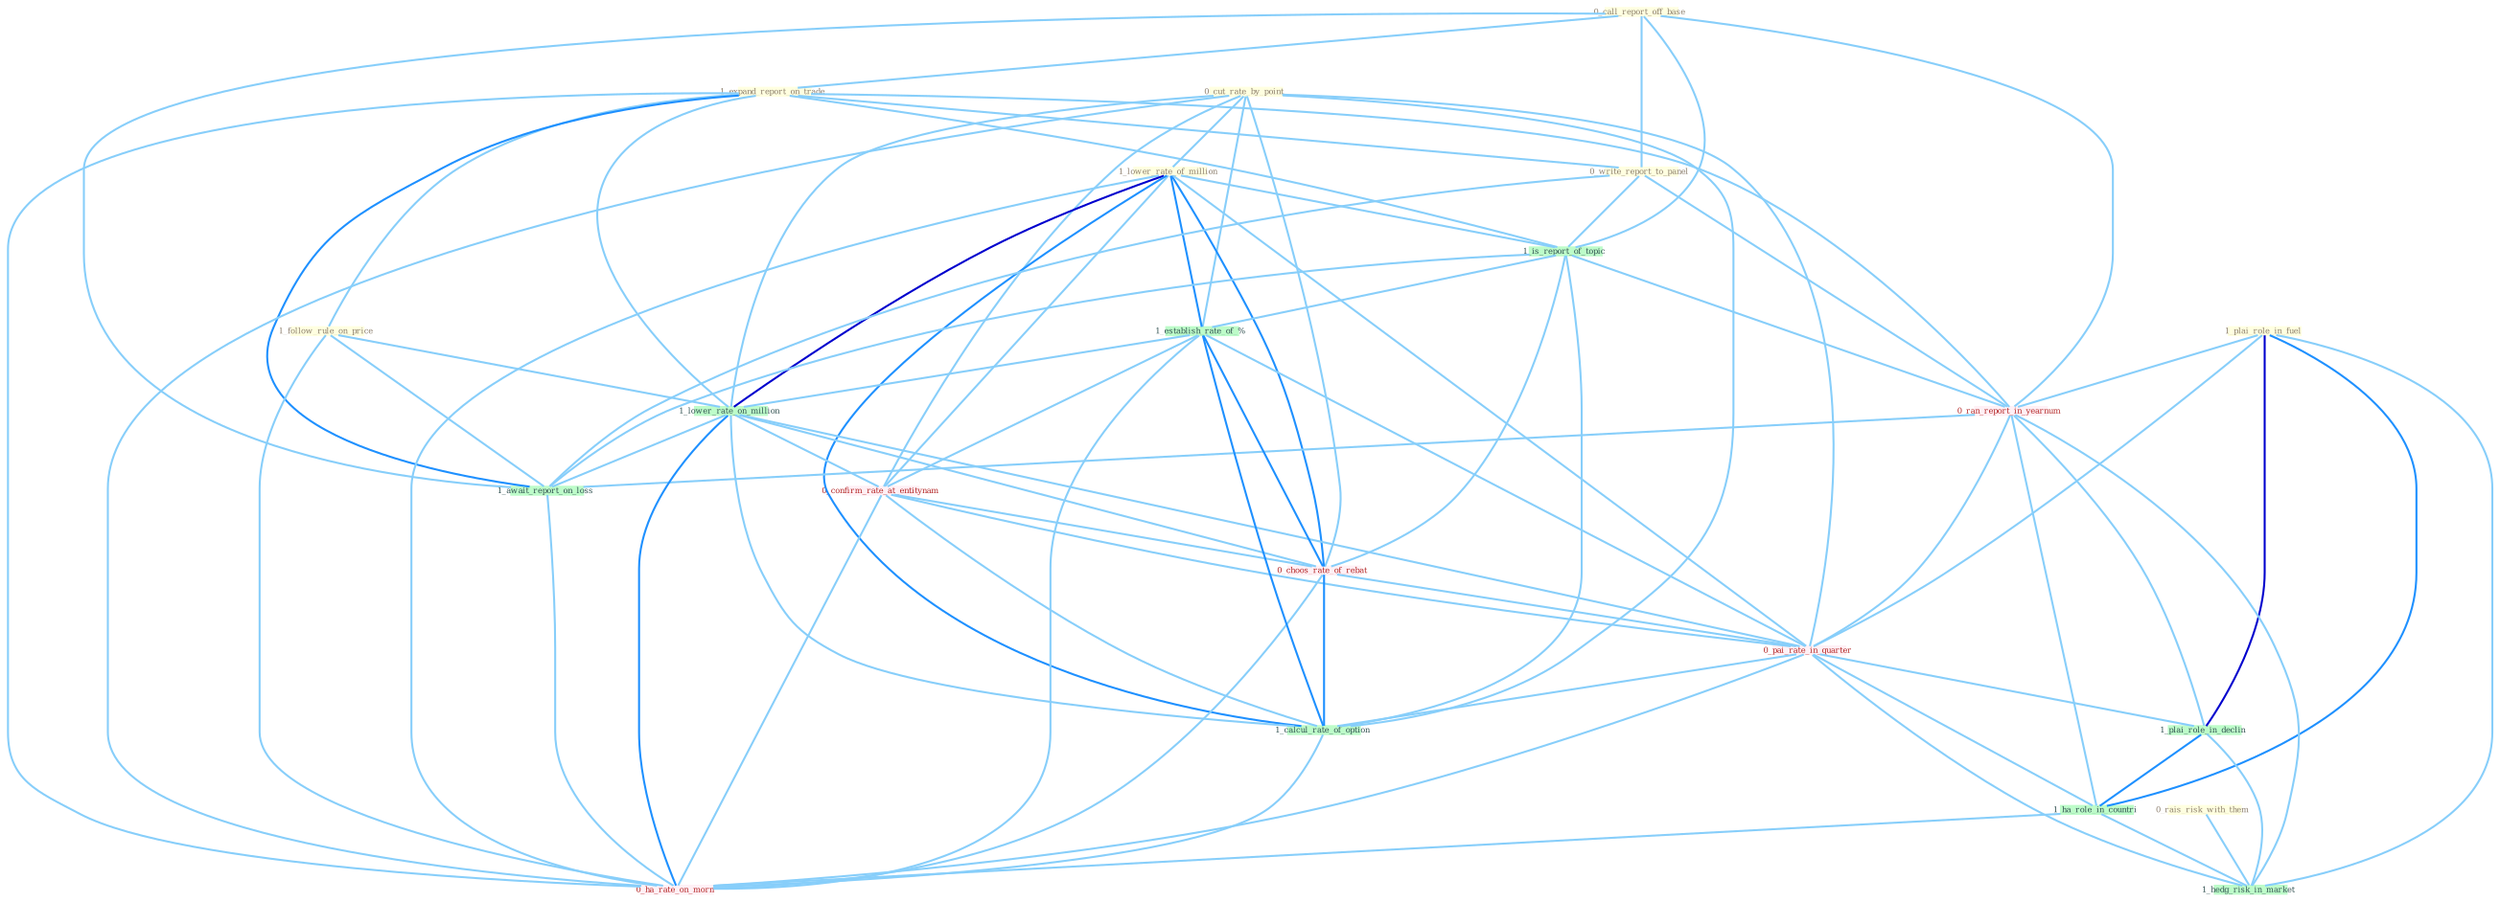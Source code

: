 Graph G{ 
    node
    [shape=polygon,style=filled,width=.5,height=.06,color="#BDFCC9",fixedsize=true,fontsize=4,
    fontcolor="#2f4f4f"];
    {node
    [color="#ffffe0", fontcolor="#8b7d6b"] "0_call_report_off_base " "1_plai_role_in_fuel " "1_expand_report_on_trade " "0_cut_rate_by_point " "1_lower_rate_of_million " "0_write_report_to_panel " "0_rais_risk_with_them " "1_follow_rule_on_price "}
{node [color="#fff0f5", fontcolor="#b22222"] "0_ran_report_in_yearnum " "0_confirm_rate_at_entitynam " "0_choos_rate_of_rebat " "0_pai_rate_in_quarter " "0_ha_rate_on_morn "}
edge [color="#B0E2FF"];

	"0_call_report_off_base " -- "1_expand_report_on_trade " [w="1", color="#87cefa" ];
	"0_call_report_off_base " -- "0_write_report_to_panel " [w="1", color="#87cefa" ];
	"0_call_report_off_base " -- "1_is_report_of_topic " [w="1", color="#87cefa" ];
	"0_call_report_off_base " -- "0_ran_report_in_yearnum " [w="1", color="#87cefa" ];
	"0_call_report_off_base " -- "1_await_report_on_loss " [w="1", color="#87cefa" ];
	"1_plai_role_in_fuel " -- "0_ran_report_in_yearnum " [w="1", color="#87cefa" ];
	"1_plai_role_in_fuel " -- "0_pai_rate_in_quarter " [w="1", color="#87cefa" ];
	"1_plai_role_in_fuel " -- "1_plai_role_in_declin " [w="3", color="#0000cd" , len=0.6];
	"1_plai_role_in_fuel " -- "1_ha_role_in_countri " [w="2", color="#1e90ff" , len=0.8];
	"1_plai_role_in_fuel " -- "1_hedg_risk_in_market " [w="1", color="#87cefa" ];
	"1_expand_report_on_trade " -- "0_write_report_to_panel " [w="1", color="#87cefa" ];
	"1_expand_report_on_trade " -- "1_follow_rule_on_price " [w="1", color="#87cefa" ];
	"1_expand_report_on_trade " -- "1_is_report_of_topic " [w="1", color="#87cefa" ];
	"1_expand_report_on_trade " -- "0_ran_report_in_yearnum " [w="1", color="#87cefa" ];
	"1_expand_report_on_trade " -- "1_lower_rate_on_million " [w="1", color="#87cefa" ];
	"1_expand_report_on_trade " -- "1_await_report_on_loss " [w="2", color="#1e90ff" , len=0.8];
	"1_expand_report_on_trade " -- "0_ha_rate_on_morn " [w="1", color="#87cefa" ];
	"0_cut_rate_by_point " -- "1_lower_rate_of_million " [w="1", color="#87cefa" ];
	"0_cut_rate_by_point " -- "1_establish_rate_of_% " [w="1", color="#87cefa" ];
	"0_cut_rate_by_point " -- "1_lower_rate_on_million " [w="1", color="#87cefa" ];
	"0_cut_rate_by_point " -- "0_confirm_rate_at_entitynam " [w="1", color="#87cefa" ];
	"0_cut_rate_by_point " -- "0_choos_rate_of_rebat " [w="1", color="#87cefa" ];
	"0_cut_rate_by_point " -- "0_pai_rate_in_quarter " [w="1", color="#87cefa" ];
	"0_cut_rate_by_point " -- "1_calcul_rate_of_option " [w="1", color="#87cefa" ];
	"0_cut_rate_by_point " -- "0_ha_rate_on_morn " [w="1", color="#87cefa" ];
	"1_lower_rate_of_million " -- "1_is_report_of_topic " [w="1", color="#87cefa" ];
	"1_lower_rate_of_million " -- "1_establish_rate_of_% " [w="2", color="#1e90ff" , len=0.8];
	"1_lower_rate_of_million " -- "1_lower_rate_on_million " [w="3", color="#0000cd" , len=0.6];
	"1_lower_rate_of_million " -- "0_confirm_rate_at_entitynam " [w="1", color="#87cefa" ];
	"1_lower_rate_of_million " -- "0_choos_rate_of_rebat " [w="2", color="#1e90ff" , len=0.8];
	"1_lower_rate_of_million " -- "0_pai_rate_in_quarter " [w="1", color="#87cefa" ];
	"1_lower_rate_of_million " -- "1_calcul_rate_of_option " [w="2", color="#1e90ff" , len=0.8];
	"1_lower_rate_of_million " -- "0_ha_rate_on_morn " [w="1", color="#87cefa" ];
	"0_write_report_to_panel " -- "1_is_report_of_topic " [w="1", color="#87cefa" ];
	"0_write_report_to_panel " -- "0_ran_report_in_yearnum " [w="1", color="#87cefa" ];
	"0_write_report_to_panel " -- "1_await_report_on_loss " [w="1", color="#87cefa" ];
	"0_rais_risk_with_them " -- "1_hedg_risk_in_market " [w="1", color="#87cefa" ];
	"1_follow_rule_on_price " -- "1_lower_rate_on_million " [w="1", color="#87cefa" ];
	"1_follow_rule_on_price " -- "1_await_report_on_loss " [w="1", color="#87cefa" ];
	"1_follow_rule_on_price " -- "0_ha_rate_on_morn " [w="1", color="#87cefa" ];
	"1_is_report_of_topic " -- "0_ran_report_in_yearnum " [w="1", color="#87cefa" ];
	"1_is_report_of_topic " -- "1_establish_rate_of_% " [w="1", color="#87cefa" ];
	"1_is_report_of_topic " -- "1_await_report_on_loss " [w="1", color="#87cefa" ];
	"1_is_report_of_topic " -- "0_choos_rate_of_rebat " [w="1", color="#87cefa" ];
	"1_is_report_of_topic " -- "1_calcul_rate_of_option " [w="1", color="#87cefa" ];
	"0_ran_report_in_yearnum " -- "1_await_report_on_loss " [w="1", color="#87cefa" ];
	"0_ran_report_in_yearnum " -- "0_pai_rate_in_quarter " [w="1", color="#87cefa" ];
	"0_ran_report_in_yearnum " -- "1_plai_role_in_declin " [w="1", color="#87cefa" ];
	"0_ran_report_in_yearnum " -- "1_ha_role_in_countri " [w="1", color="#87cefa" ];
	"0_ran_report_in_yearnum " -- "1_hedg_risk_in_market " [w="1", color="#87cefa" ];
	"1_establish_rate_of_% " -- "1_lower_rate_on_million " [w="1", color="#87cefa" ];
	"1_establish_rate_of_% " -- "0_confirm_rate_at_entitynam " [w="1", color="#87cefa" ];
	"1_establish_rate_of_% " -- "0_choos_rate_of_rebat " [w="2", color="#1e90ff" , len=0.8];
	"1_establish_rate_of_% " -- "0_pai_rate_in_quarter " [w="1", color="#87cefa" ];
	"1_establish_rate_of_% " -- "1_calcul_rate_of_option " [w="2", color="#1e90ff" , len=0.8];
	"1_establish_rate_of_% " -- "0_ha_rate_on_morn " [w="1", color="#87cefa" ];
	"1_lower_rate_on_million " -- "1_await_report_on_loss " [w="1", color="#87cefa" ];
	"1_lower_rate_on_million " -- "0_confirm_rate_at_entitynam " [w="1", color="#87cefa" ];
	"1_lower_rate_on_million " -- "0_choos_rate_of_rebat " [w="1", color="#87cefa" ];
	"1_lower_rate_on_million " -- "0_pai_rate_in_quarter " [w="1", color="#87cefa" ];
	"1_lower_rate_on_million " -- "1_calcul_rate_of_option " [w="1", color="#87cefa" ];
	"1_lower_rate_on_million " -- "0_ha_rate_on_morn " [w="2", color="#1e90ff" , len=0.8];
	"1_await_report_on_loss " -- "0_ha_rate_on_morn " [w="1", color="#87cefa" ];
	"0_confirm_rate_at_entitynam " -- "0_choos_rate_of_rebat " [w="1", color="#87cefa" ];
	"0_confirm_rate_at_entitynam " -- "0_pai_rate_in_quarter " [w="1", color="#87cefa" ];
	"0_confirm_rate_at_entitynam " -- "1_calcul_rate_of_option " [w="1", color="#87cefa" ];
	"0_confirm_rate_at_entitynam " -- "0_ha_rate_on_morn " [w="1", color="#87cefa" ];
	"0_choos_rate_of_rebat " -- "0_pai_rate_in_quarter " [w="1", color="#87cefa" ];
	"0_choos_rate_of_rebat " -- "1_calcul_rate_of_option " [w="2", color="#1e90ff" , len=0.8];
	"0_choos_rate_of_rebat " -- "0_ha_rate_on_morn " [w="1", color="#87cefa" ];
	"0_pai_rate_in_quarter " -- "1_calcul_rate_of_option " [w="1", color="#87cefa" ];
	"0_pai_rate_in_quarter " -- "1_plai_role_in_declin " [w="1", color="#87cefa" ];
	"0_pai_rate_in_quarter " -- "1_ha_role_in_countri " [w="1", color="#87cefa" ];
	"0_pai_rate_in_quarter " -- "1_hedg_risk_in_market " [w="1", color="#87cefa" ];
	"0_pai_rate_in_quarter " -- "0_ha_rate_on_morn " [w="1", color="#87cefa" ];
	"1_calcul_rate_of_option " -- "0_ha_rate_on_morn " [w="1", color="#87cefa" ];
	"1_plai_role_in_declin " -- "1_ha_role_in_countri " [w="2", color="#1e90ff" , len=0.8];
	"1_plai_role_in_declin " -- "1_hedg_risk_in_market " [w="1", color="#87cefa" ];
	"1_ha_role_in_countri " -- "1_hedg_risk_in_market " [w="1", color="#87cefa" ];
	"1_ha_role_in_countri " -- "0_ha_rate_on_morn " [w="1", color="#87cefa" ];
}